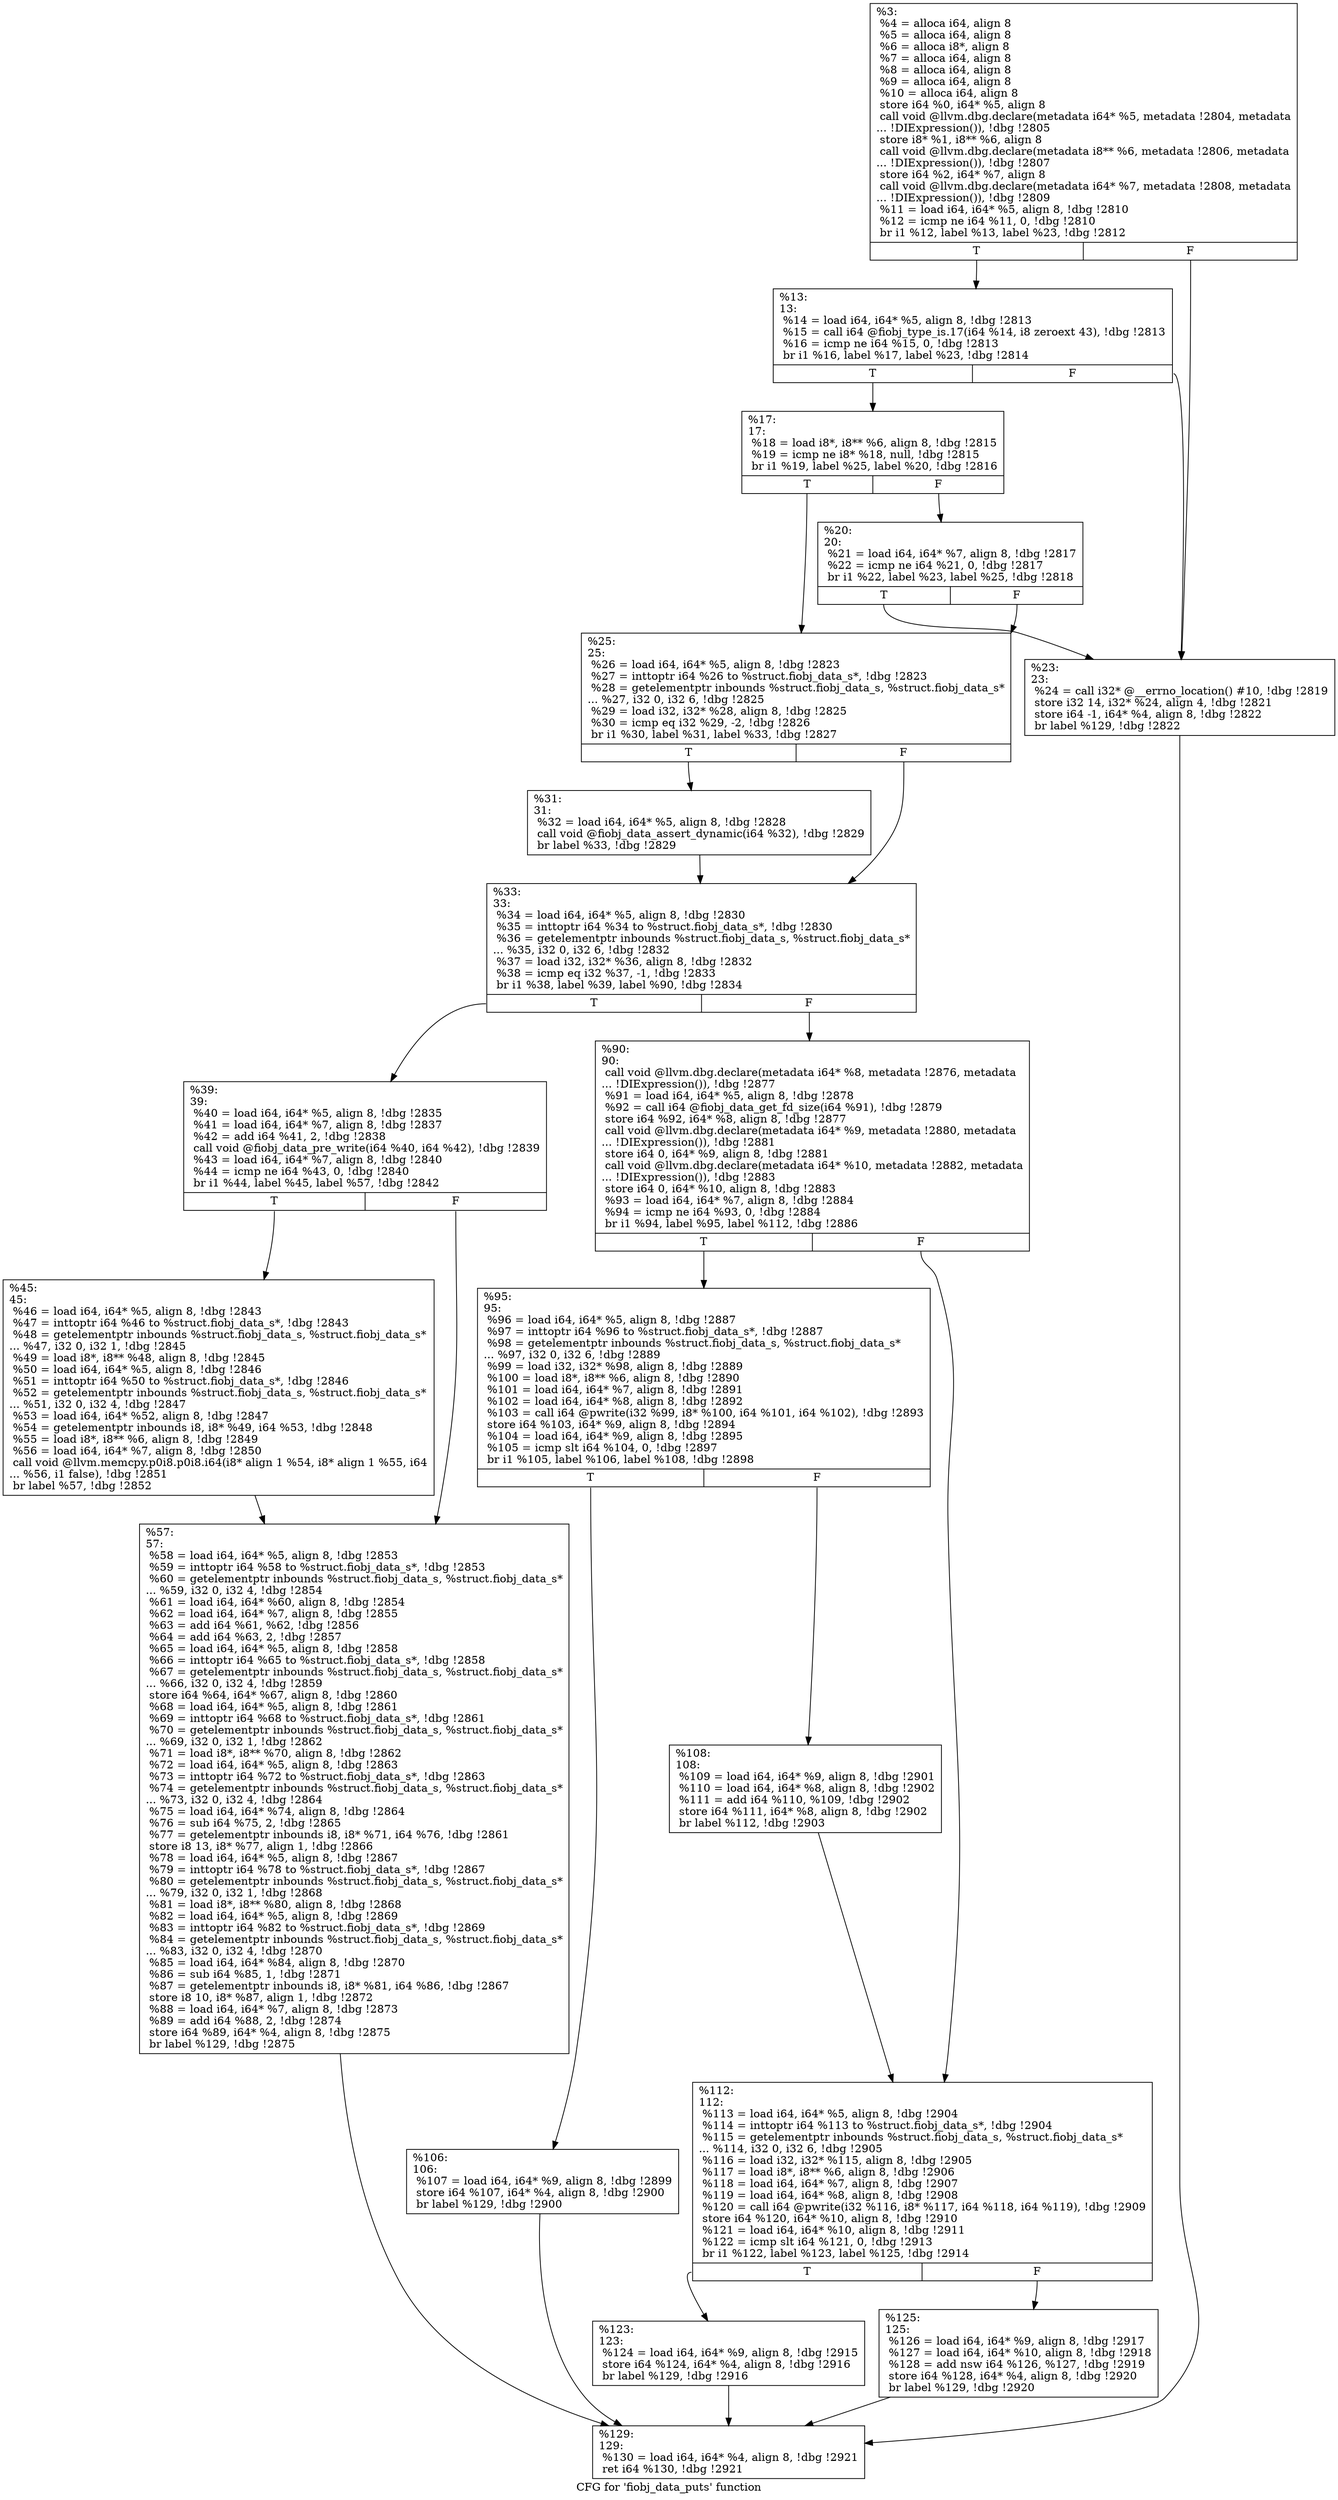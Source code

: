 digraph "CFG for 'fiobj_data_puts' function" {
	label="CFG for 'fiobj_data_puts' function";

	Node0x556851dea9a0 [shape=record,label="{%3:\l  %4 = alloca i64, align 8\l  %5 = alloca i64, align 8\l  %6 = alloca i8*, align 8\l  %7 = alloca i64, align 8\l  %8 = alloca i64, align 8\l  %9 = alloca i64, align 8\l  %10 = alloca i64, align 8\l  store i64 %0, i64* %5, align 8\l  call void @llvm.dbg.declare(metadata i64* %5, metadata !2804, metadata\l... !DIExpression()), !dbg !2805\l  store i8* %1, i8** %6, align 8\l  call void @llvm.dbg.declare(metadata i8** %6, metadata !2806, metadata\l... !DIExpression()), !dbg !2807\l  store i64 %2, i64* %7, align 8\l  call void @llvm.dbg.declare(metadata i64* %7, metadata !2808, metadata\l... !DIExpression()), !dbg !2809\l  %11 = load i64, i64* %5, align 8, !dbg !2810\l  %12 = icmp ne i64 %11, 0, !dbg !2810\l  br i1 %12, label %13, label %23, !dbg !2812\l|{<s0>T|<s1>F}}"];
	Node0x556851dea9a0:s0 -> Node0x556851dee7d0;
	Node0x556851dea9a0:s1 -> Node0x556851dee8c0;
	Node0x556851dee7d0 [shape=record,label="{%13:\l13:                                               \l  %14 = load i64, i64* %5, align 8, !dbg !2813\l  %15 = call i64 @fiobj_type_is.17(i64 %14, i8 zeroext 43), !dbg !2813\l  %16 = icmp ne i64 %15, 0, !dbg !2813\l  br i1 %16, label %17, label %23, !dbg !2814\l|{<s0>T|<s1>F}}"];
	Node0x556851dee7d0:s0 -> Node0x556851dee820;
	Node0x556851dee7d0:s1 -> Node0x556851dee8c0;
	Node0x556851dee820 [shape=record,label="{%17:\l17:                                               \l  %18 = load i8*, i8** %6, align 8, !dbg !2815\l  %19 = icmp ne i8* %18, null, !dbg !2815\l  br i1 %19, label %25, label %20, !dbg !2816\l|{<s0>T|<s1>F}}"];
	Node0x556851dee820:s0 -> Node0x556851dee910;
	Node0x556851dee820:s1 -> Node0x556851dee870;
	Node0x556851dee870 [shape=record,label="{%20:\l20:                                               \l  %21 = load i64, i64* %7, align 8, !dbg !2817\l  %22 = icmp ne i64 %21, 0, !dbg !2817\l  br i1 %22, label %23, label %25, !dbg !2818\l|{<s0>T|<s1>F}}"];
	Node0x556851dee870:s0 -> Node0x556851dee8c0;
	Node0x556851dee870:s1 -> Node0x556851dee910;
	Node0x556851dee8c0 [shape=record,label="{%23:\l23:                                               \l  %24 = call i32* @__errno_location() #10, !dbg !2819\l  store i32 14, i32* %24, align 4, !dbg !2821\l  store i64 -1, i64* %4, align 8, !dbg !2822\l  br label %129, !dbg !2822\l}"];
	Node0x556851dee8c0 -> Node0x556851deed20;
	Node0x556851dee910 [shape=record,label="{%25:\l25:                                               \l  %26 = load i64, i64* %5, align 8, !dbg !2823\l  %27 = inttoptr i64 %26 to %struct.fiobj_data_s*, !dbg !2823\l  %28 = getelementptr inbounds %struct.fiobj_data_s, %struct.fiobj_data_s*\l... %27, i32 0, i32 6, !dbg !2825\l  %29 = load i32, i32* %28, align 8, !dbg !2825\l  %30 = icmp eq i32 %29, -2, !dbg !2826\l  br i1 %30, label %31, label %33, !dbg !2827\l|{<s0>T|<s1>F}}"];
	Node0x556851dee910:s0 -> Node0x556851dee960;
	Node0x556851dee910:s1 -> Node0x556851dee9b0;
	Node0x556851dee960 [shape=record,label="{%31:\l31:                                               \l  %32 = load i64, i64* %5, align 8, !dbg !2828\l  call void @fiobj_data_assert_dynamic(i64 %32), !dbg !2829\l  br label %33, !dbg !2829\l}"];
	Node0x556851dee960 -> Node0x556851dee9b0;
	Node0x556851dee9b0 [shape=record,label="{%33:\l33:                                               \l  %34 = load i64, i64* %5, align 8, !dbg !2830\l  %35 = inttoptr i64 %34 to %struct.fiobj_data_s*, !dbg !2830\l  %36 = getelementptr inbounds %struct.fiobj_data_s, %struct.fiobj_data_s*\l... %35, i32 0, i32 6, !dbg !2832\l  %37 = load i32, i32* %36, align 8, !dbg !2832\l  %38 = icmp eq i32 %37, -1, !dbg !2833\l  br i1 %38, label %39, label %90, !dbg !2834\l|{<s0>T|<s1>F}}"];
	Node0x556851dee9b0:s0 -> Node0x556851deea00;
	Node0x556851dee9b0:s1 -> Node0x556851deeaf0;
	Node0x556851deea00 [shape=record,label="{%39:\l39:                                               \l  %40 = load i64, i64* %5, align 8, !dbg !2835\l  %41 = load i64, i64* %7, align 8, !dbg !2837\l  %42 = add i64 %41, 2, !dbg !2838\l  call void @fiobj_data_pre_write(i64 %40, i64 %42), !dbg !2839\l  %43 = load i64, i64* %7, align 8, !dbg !2840\l  %44 = icmp ne i64 %43, 0, !dbg !2840\l  br i1 %44, label %45, label %57, !dbg !2842\l|{<s0>T|<s1>F}}"];
	Node0x556851deea00:s0 -> Node0x556851deea50;
	Node0x556851deea00:s1 -> Node0x556851deeaa0;
	Node0x556851deea50 [shape=record,label="{%45:\l45:                                               \l  %46 = load i64, i64* %5, align 8, !dbg !2843\l  %47 = inttoptr i64 %46 to %struct.fiobj_data_s*, !dbg !2843\l  %48 = getelementptr inbounds %struct.fiobj_data_s, %struct.fiobj_data_s*\l... %47, i32 0, i32 1, !dbg !2845\l  %49 = load i8*, i8** %48, align 8, !dbg !2845\l  %50 = load i64, i64* %5, align 8, !dbg !2846\l  %51 = inttoptr i64 %50 to %struct.fiobj_data_s*, !dbg !2846\l  %52 = getelementptr inbounds %struct.fiobj_data_s, %struct.fiobj_data_s*\l... %51, i32 0, i32 4, !dbg !2847\l  %53 = load i64, i64* %52, align 8, !dbg !2847\l  %54 = getelementptr inbounds i8, i8* %49, i64 %53, !dbg !2848\l  %55 = load i8*, i8** %6, align 8, !dbg !2849\l  %56 = load i64, i64* %7, align 8, !dbg !2850\l  call void @llvm.memcpy.p0i8.p0i8.i64(i8* align 1 %54, i8* align 1 %55, i64\l... %56, i1 false), !dbg !2851\l  br label %57, !dbg !2852\l}"];
	Node0x556851deea50 -> Node0x556851deeaa0;
	Node0x556851deeaa0 [shape=record,label="{%57:\l57:                                               \l  %58 = load i64, i64* %5, align 8, !dbg !2853\l  %59 = inttoptr i64 %58 to %struct.fiobj_data_s*, !dbg !2853\l  %60 = getelementptr inbounds %struct.fiobj_data_s, %struct.fiobj_data_s*\l... %59, i32 0, i32 4, !dbg !2854\l  %61 = load i64, i64* %60, align 8, !dbg !2854\l  %62 = load i64, i64* %7, align 8, !dbg !2855\l  %63 = add i64 %61, %62, !dbg !2856\l  %64 = add i64 %63, 2, !dbg !2857\l  %65 = load i64, i64* %5, align 8, !dbg !2858\l  %66 = inttoptr i64 %65 to %struct.fiobj_data_s*, !dbg !2858\l  %67 = getelementptr inbounds %struct.fiobj_data_s, %struct.fiobj_data_s*\l... %66, i32 0, i32 4, !dbg !2859\l  store i64 %64, i64* %67, align 8, !dbg !2860\l  %68 = load i64, i64* %5, align 8, !dbg !2861\l  %69 = inttoptr i64 %68 to %struct.fiobj_data_s*, !dbg !2861\l  %70 = getelementptr inbounds %struct.fiobj_data_s, %struct.fiobj_data_s*\l... %69, i32 0, i32 1, !dbg !2862\l  %71 = load i8*, i8** %70, align 8, !dbg !2862\l  %72 = load i64, i64* %5, align 8, !dbg !2863\l  %73 = inttoptr i64 %72 to %struct.fiobj_data_s*, !dbg !2863\l  %74 = getelementptr inbounds %struct.fiobj_data_s, %struct.fiobj_data_s*\l... %73, i32 0, i32 4, !dbg !2864\l  %75 = load i64, i64* %74, align 8, !dbg !2864\l  %76 = sub i64 %75, 2, !dbg !2865\l  %77 = getelementptr inbounds i8, i8* %71, i64 %76, !dbg !2861\l  store i8 13, i8* %77, align 1, !dbg !2866\l  %78 = load i64, i64* %5, align 8, !dbg !2867\l  %79 = inttoptr i64 %78 to %struct.fiobj_data_s*, !dbg !2867\l  %80 = getelementptr inbounds %struct.fiobj_data_s, %struct.fiobj_data_s*\l... %79, i32 0, i32 1, !dbg !2868\l  %81 = load i8*, i8** %80, align 8, !dbg !2868\l  %82 = load i64, i64* %5, align 8, !dbg !2869\l  %83 = inttoptr i64 %82 to %struct.fiobj_data_s*, !dbg !2869\l  %84 = getelementptr inbounds %struct.fiobj_data_s, %struct.fiobj_data_s*\l... %83, i32 0, i32 4, !dbg !2870\l  %85 = load i64, i64* %84, align 8, !dbg !2870\l  %86 = sub i64 %85, 1, !dbg !2871\l  %87 = getelementptr inbounds i8, i8* %81, i64 %86, !dbg !2867\l  store i8 10, i8* %87, align 1, !dbg !2872\l  %88 = load i64, i64* %7, align 8, !dbg !2873\l  %89 = add i64 %88, 2, !dbg !2874\l  store i64 %89, i64* %4, align 8, !dbg !2875\l  br label %129, !dbg !2875\l}"];
	Node0x556851deeaa0 -> Node0x556851deed20;
	Node0x556851deeaf0 [shape=record,label="{%90:\l90:                                               \l  call void @llvm.dbg.declare(metadata i64* %8, metadata !2876, metadata\l... !DIExpression()), !dbg !2877\l  %91 = load i64, i64* %5, align 8, !dbg !2878\l  %92 = call i64 @fiobj_data_get_fd_size(i64 %91), !dbg !2879\l  store i64 %92, i64* %8, align 8, !dbg !2877\l  call void @llvm.dbg.declare(metadata i64* %9, metadata !2880, metadata\l... !DIExpression()), !dbg !2881\l  store i64 0, i64* %9, align 8, !dbg !2881\l  call void @llvm.dbg.declare(metadata i64* %10, metadata !2882, metadata\l... !DIExpression()), !dbg !2883\l  store i64 0, i64* %10, align 8, !dbg !2883\l  %93 = load i64, i64* %7, align 8, !dbg !2884\l  %94 = icmp ne i64 %93, 0, !dbg !2884\l  br i1 %94, label %95, label %112, !dbg !2886\l|{<s0>T|<s1>F}}"];
	Node0x556851deeaf0:s0 -> Node0x556851deeb40;
	Node0x556851deeaf0:s1 -> Node0x556851deec30;
	Node0x556851deeb40 [shape=record,label="{%95:\l95:                                               \l  %96 = load i64, i64* %5, align 8, !dbg !2887\l  %97 = inttoptr i64 %96 to %struct.fiobj_data_s*, !dbg !2887\l  %98 = getelementptr inbounds %struct.fiobj_data_s, %struct.fiobj_data_s*\l... %97, i32 0, i32 6, !dbg !2889\l  %99 = load i32, i32* %98, align 8, !dbg !2889\l  %100 = load i8*, i8** %6, align 8, !dbg !2890\l  %101 = load i64, i64* %7, align 8, !dbg !2891\l  %102 = load i64, i64* %8, align 8, !dbg !2892\l  %103 = call i64 @pwrite(i32 %99, i8* %100, i64 %101, i64 %102), !dbg !2893\l  store i64 %103, i64* %9, align 8, !dbg !2894\l  %104 = load i64, i64* %9, align 8, !dbg !2895\l  %105 = icmp slt i64 %104, 0, !dbg !2897\l  br i1 %105, label %106, label %108, !dbg !2898\l|{<s0>T|<s1>F}}"];
	Node0x556851deeb40:s0 -> Node0x556851deeb90;
	Node0x556851deeb40:s1 -> Node0x556851deebe0;
	Node0x556851deeb90 [shape=record,label="{%106:\l106:                                              \l  %107 = load i64, i64* %9, align 8, !dbg !2899\l  store i64 %107, i64* %4, align 8, !dbg !2900\l  br label %129, !dbg !2900\l}"];
	Node0x556851deeb90 -> Node0x556851deed20;
	Node0x556851deebe0 [shape=record,label="{%108:\l108:                                              \l  %109 = load i64, i64* %9, align 8, !dbg !2901\l  %110 = load i64, i64* %8, align 8, !dbg !2902\l  %111 = add i64 %110, %109, !dbg !2902\l  store i64 %111, i64* %8, align 8, !dbg !2902\l  br label %112, !dbg !2903\l}"];
	Node0x556851deebe0 -> Node0x556851deec30;
	Node0x556851deec30 [shape=record,label="{%112:\l112:                                              \l  %113 = load i64, i64* %5, align 8, !dbg !2904\l  %114 = inttoptr i64 %113 to %struct.fiobj_data_s*, !dbg !2904\l  %115 = getelementptr inbounds %struct.fiobj_data_s, %struct.fiobj_data_s*\l... %114, i32 0, i32 6, !dbg !2905\l  %116 = load i32, i32* %115, align 8, !dbg !2905\l  %117 = load i8*, i8** %6, align 8, !dbg !2906\l  %118 = load i64, i64* %7, align 8, !dbg !2907\l  %119 = load i64, i64* %8, align 8, !dbg !2908\l  %120 = call i64 @pwrite(i32 %116, i8* %117, i64 %118, i64 %119), !dbg !2909\l  store i64 %120, i64* %10, align 8, !dbg !2910\l  %121 = load i64, i64* %10, align 8, !dbg !2911\l  %122 = icmp slt i64 %121, 0, !dbg !2913\l  br i1 %122, label %123, label %125, !dbg !2914\l|{<s0>T|<s1>F}}"];
	Node0x556851deec30:s0 -> Node0x556851deec80;
	Node0x556851deec30:s1 -> Node0x556851deecd0;
	Node0x556851deec80 [shape=record,label="{%123:\l123:                                              \l  %124 = load i64, i64* %9, align 8, !dbg !2915\l  store i64 %124, i64* %4, align 8, !dbg !2916\l  br label %129, !dbg !2916\l}"];
	Node0x556851deec80 -> Node0x556851deed20;
	Node0x556851deecd0 [shape=record,label="{%125:\l125:                                              \l  %126 = load i64, i64* %9, align 8, !dbg !2917\l  %127 = load i64, i64* %10, align 8, !dbg !2918\l  %128 = add nsw i64 %126, %127, !dbg !2919\l  store i64 %128, i64* %4, align 8, !dbg !2920\l  br label %129, !dbg !2920\l}"];
	Node0x556851deecd0 -> Node0x556851deed20;
	Node0x556851deed20 [shape=record,label="{%129:\l129:                                              \l  %130 = load i64, i64* %4, align 8, !dbg !2921\l  ret i64 %130, !dbg !2921\l}"];
}

